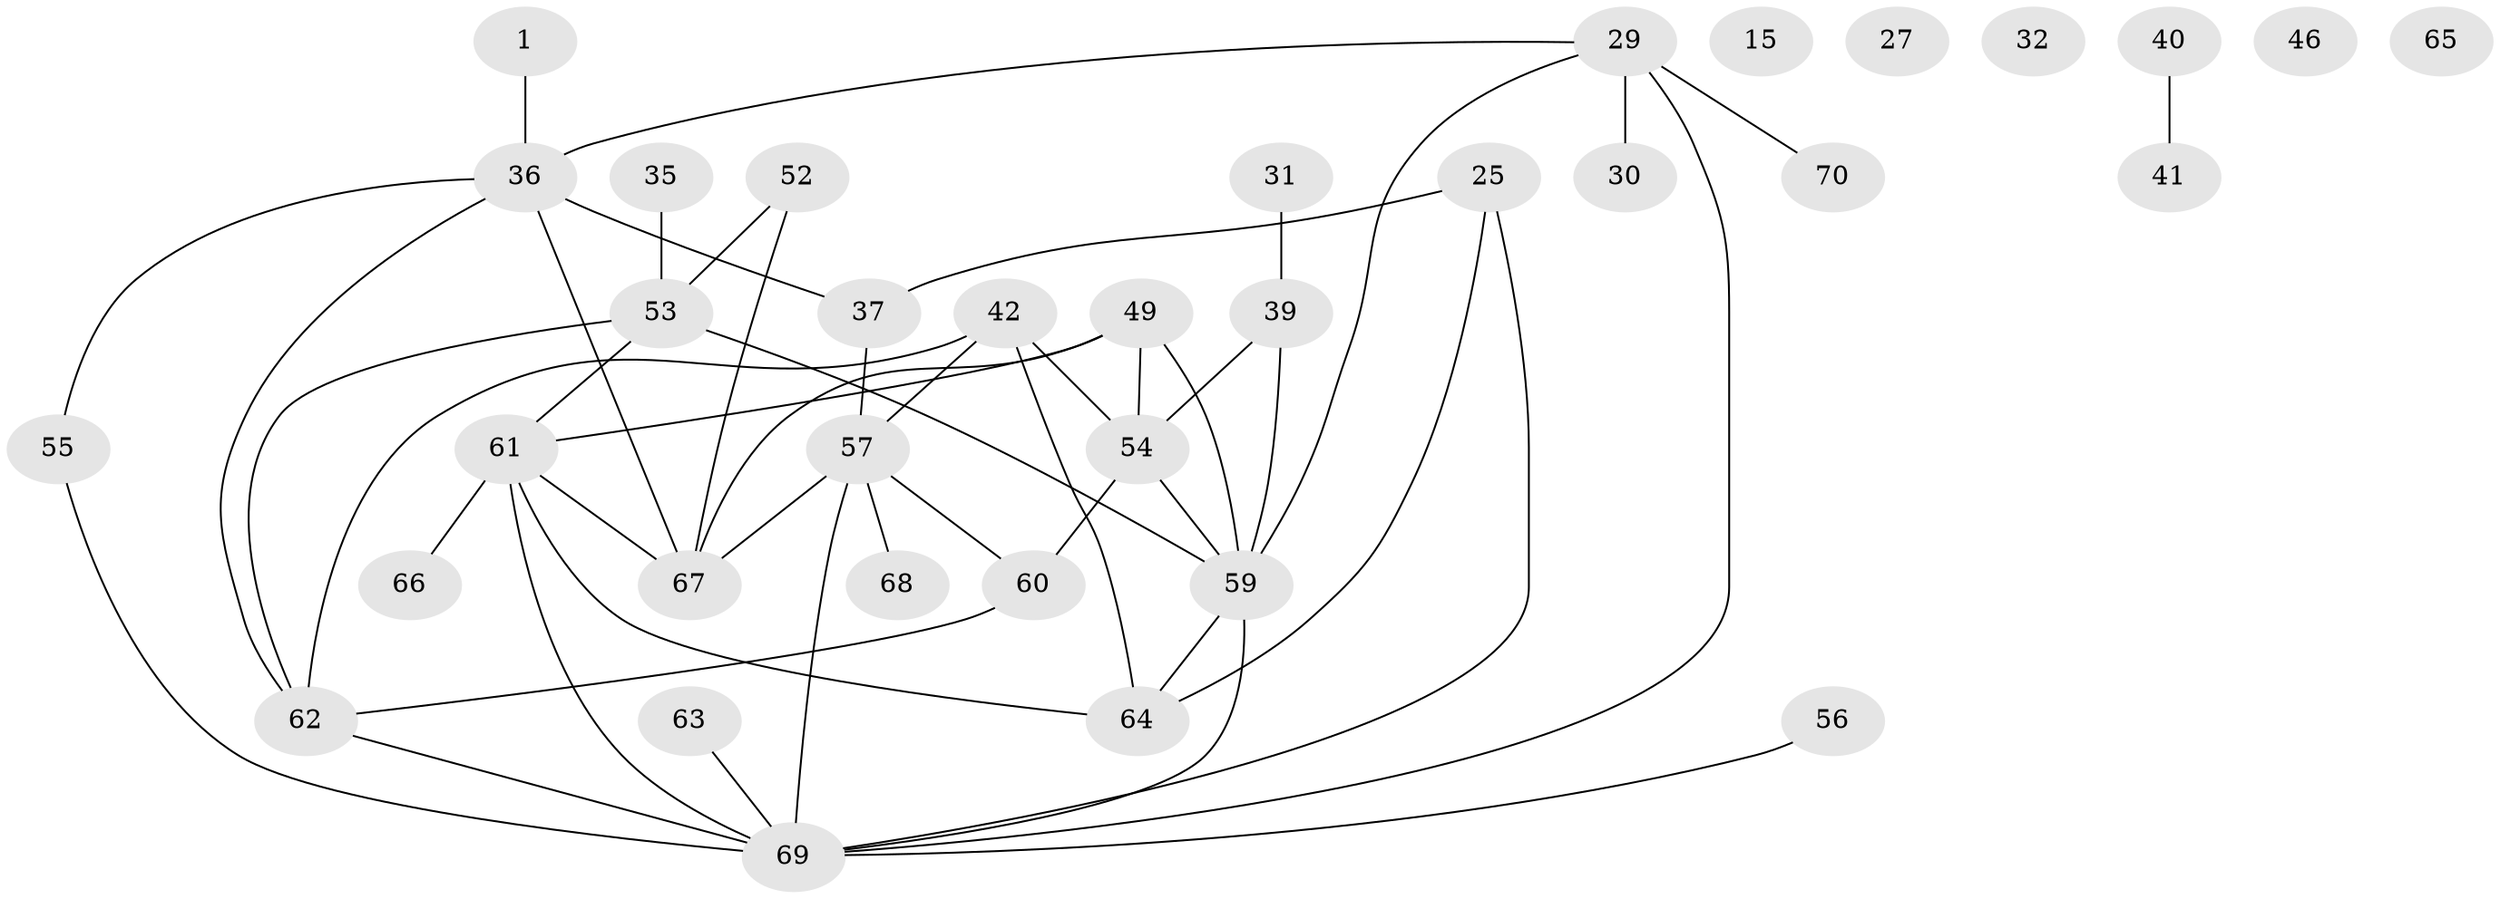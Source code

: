 // original degree distribution, {1: 0.21428571428571427, 4: 0.1, 3: 0.24285714285714285, 6: 0.05714285714285714, 2: 0.17142857142857143, 0: 0.07142857142857142, 7: 0.04285714285714286, 5: 0.1}
// Generated by graph-tools (version 1.1) at 2025/39/03/09/25 04:39:37]
// undirected, 35 vertices, 49 edges
graph export_dot {
graph [start="1"]
  node [color=gray90,style=filled];
  1;
  15;
  25;
  27;
  29 [super="+23"];
  30;
  31 [super="+6+7"];
  32;
  35;
  36;
  37;
  39 [super="+28"];
  40;
  41;
  42;
  46;
  49 [super="+47"];
  52 [super="+50"];
  53 [super="+4+26"];
  54 [super="+14+43"];
  55;
  56;
  57 [super="+34+11"];
  59 [super="+10+45"];
  60 [super="+13"];
  61 [super="+21+33+48"];
  62 [super="+16+22+58"];
  63 [super="+12"];
  64 [super="+38"];
  65;
  66;
  67 [super="+51"];
  68;
  69 [super="+5+44+9+19"];
  70;
  1 -- 36;
  25 -- 37;
  25 -- 69 [weight=2];
  25 -- 64;
  29 -- 30;
  29 -- 36;
  29 -- 70;
  29 -- 69;
  29 -- 59;
  31 -- 39;
  35 -- 53;
  36 -- 37;
  36 -- 55;
  36 -- 67 [weight=2];
  36 -- 62;
  37 -- 57;
  39 -- 54;
  39 -- 59 [weight=2];
  40 -- 41;
  42 -- 54 [weight=3];
  42 -- 57 [weight=2];
  42 -- 62;
  42 -- 64;
  49 -- 67;
  49 -- 59 [weight=3];
  49 -- 54;
  49 -- 61 [weight=2];
  52 -- 67;
  52 -- 53;
  53 -- 59;
  53 -- 62;
  53 -- 61;
  54 -- 60 [weight=2];
  54 -- 59;
  55 -- 69;
  56 -- 69;
  57 -- 69 [weight=2];
  57 -- 67;
  57 -- 68;
  57 -- 60;
  59 -- 69 [weight=2];
  59 -- 64;
  60 -- 62;
  61 -- 66;
  61 -- 69 [weight=3];
  61 -- 67 [weight=2];
  61 -- 64;
  62 -- 69;
  63 -- 69;
}
